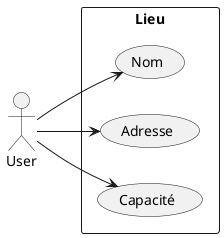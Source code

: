 @startuml
left to right direction
actor "User" as User

rectangle "Lieu" {
  usecase "Nom" as UC1
  usecase "Adresse" as UC2
  usecase "Capacité" as UC3
}

User --> UC1
User --> UC2
User --> UC3
@enduml
